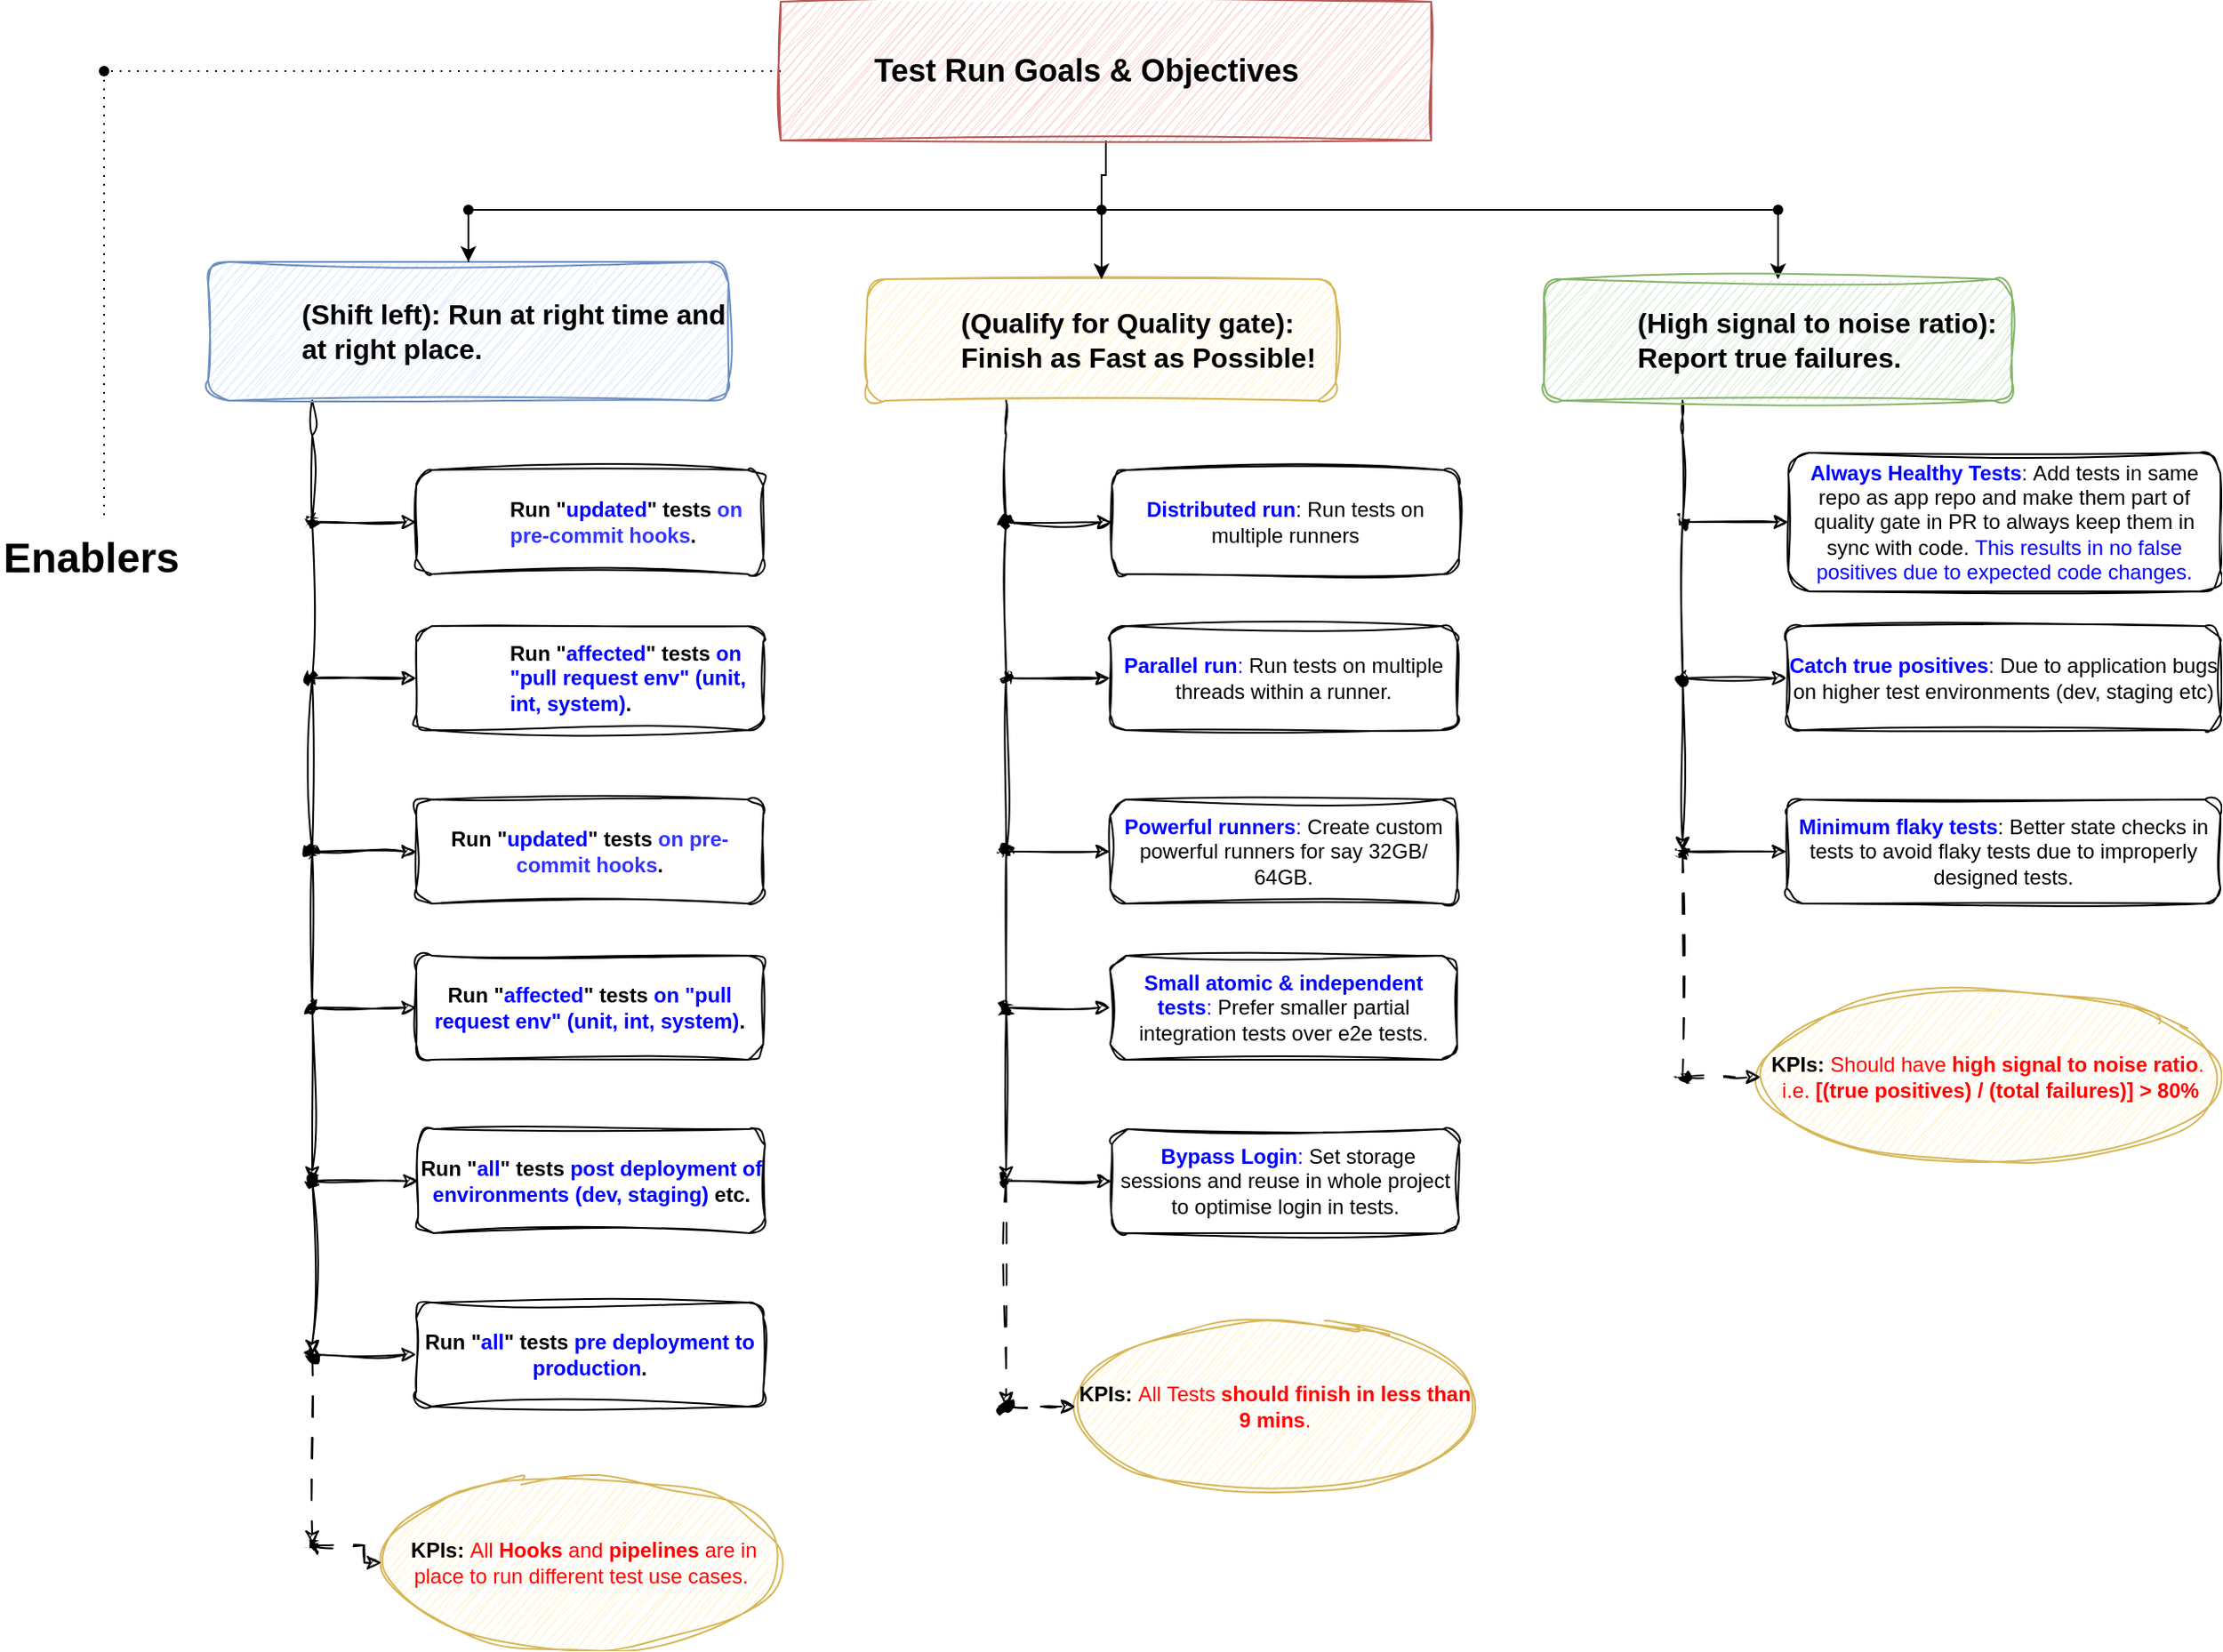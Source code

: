 <mxfile version="26.0.10">
  <diagram id="prtHgNgQTEPvFCAcTncT" name="Page-1">
    <mxGraphModel dx="415" dy="766" grid="1" gridSize="10" guides="1" tooltips="1" connect="1" arrows="1" fold="1" page="1" pageScale="1" pageWidth="827" pageHeight="1169" math="0" shadow="0">
      <root>
        <mxCell id="0" />
        <mxCell id="1" parent="0" />
        <mxCell id="_S74_14WhyGO1vv9u3Ts-43" value="" style="edgeStyle=orthogonalEdgeStyle;rounded=0;orthogonalLoop=1;jettySize=auto;html=1;endArrow=none;startFill=0;" edge="1" parent="1" source="dcq4-NIjGIj9vY-xPq-j-47" target="_S74_14WhyGO1vv9u3Ts-40">
          <mxGeometry relative="1" as="geometry" />
        </mxCell>
        <mxCell id="_S74_14WhyGO1vv9u3Ts-126" style="edgeStyle=orthogonalEdgeStyle;rounded=0;orthogonalLoop=1;jettySize=auto;html=1;endArrow=none;startFill=0;dashed=1;dashPattern=1 4;" edge="1" parent="1" source="dcq4-NIjGIj9vY-xPq-j-47" target="_S74_14WhyGO1vv9u3Ts-123">
          <mxGeometry relative="1" as="geometry" />
        </mxCell>
        <UserObject label="&lt;font style=&quot;font-size: 18px;&quot;&gt;Test Run Goals &amp;amp; Objectives&lt;/font&gt;" name="Tessa Miller" position="CFO" location="Office 1" email="me@example.com" placeholders="1" link="https://www.draw.io" id="dcq4-NIjGIj9vY-xPq-j-47">
          <mxCell style="label;image=https://cdn4.iconfinder.com/data/icons/online-marketing-hand-drawn-vol-2/52/goals__seo__target__mission__office__shooting__business-1024.png;whiteSpace=wrap;html=1;rounded=0;glass=0;treeMoving=1;treeFolding=1;sketch=1;curveFitting=1;jiggle=2;fillColor=#f8cecc;strokeColor=#b85450;" parent="1" vertex="1">
            <mxGeometry x="1300" y="40" width="375" height="80" as="geometry" />
          </mxCell>
        </UserObject>
        <mxCell id="_S74_14WhyGO1vv9u3Ts-18" value="" style="edgeStyle=orthogonalEdgeStyle;rounded=0;orthogonalLoop=1;jettySize=auto;html=1;entryX=0.7;entryY=-0.05;entryDx=0;entryDy=0;entryPerimeter=0;endArrow=none;startFill=0;sketch=1;curveFitting=1;jiggle=2;" edge="1" parent="1" source="dcq4-NIjGIj9vY-xPq-j-49" target="_S74_14WhyGO1vv9u3Ts-11">
          <mxGeometry relative="1" as="geometry">
            <Array as="points">
              <mxPoint x="1030" y="290" />
              <mxPoint x="1030" y="290" />
            </Array>
          </mxGeometry>
        </mxCell>
        <UserObject label="&lt;span style=&quot;font-size: 16px;&quot;&gt;(Shift left): Run at right time and at right place.&amp;nbsp;&lt;/span&gt;" name="Edward Morrison" position="Brand Manager" location="Office 2" email="me@example.com" placeholders="1" link="https://www.draw.io" id="dcq4-NIjGIj9vY-xPq-j-49">
          <mxCell style="label;image=https://cdn3.iconfinder.com/data/icons/watchify-v1-0-80px/80/arrow-left-80px-1024.png;whiteSpace=wrap;html=1;rounded=1;glass=0;treeFolding=1;treeMoving=1;sketch=1;curveFitting=1;jiggle=2;fillColor=#dae8fc;strokeColor=#6c8ebf;shadow=0;align=left;movable=1;resizable=1;rotatable=1;deletable=1;editable=1;locked=0;connectable=1;" parent="1" vertex="1">
            <mxGeometry x="970" y="190" width="300" height="80" as="geometry" />
          </mxCell>
        </UserObject>
        <mxCell id="_S74_14WhyGO1vv9u3Ts-81" value="" style="edgeStyle=orthogonalEdgeStyle;rounded=0;orthogonalLoop=1;jettySize=auto;html=1;entryX=0.575;entryY=0.15;entryDx=0;entryDy=0;entryPerimeter=0;endArrow=none;startFill=0;sketch=1;curveFitting=1;jiggle=2;" edge="1" parent="1" source="dcq4-NIjGIj9vY-xPq-j-51" target="_S74_14WhyGO1vv9u3Ts-61">
          <mxGeometry relative="1" as="geometry">
            <Array as="points">
              <mxPoint x="1430" y="290" />
              <mxPoint x="1430" y="290" />
            </Array>
          </mxGeometry>
        </mxCell>
        <UserObject label="&lt;font style=&quot;font-size: 16px;&quot;&gt;(Qualify for Quality gate):&amp;nbsp;&lt;/font&gt;&lt;div&gt;&lt;font style=&quot;font-size: 16px;&quot;&gt;Finish as Fast as Possible!&lt;/font&gt;&lt;/div&gt;" name="Evan Valet" position="HR Director" location="Office 4" email="me@example.com" placeholders="1" link="https://www.draw.io" id="dcq4-NIjGIj9vY-xPq-j-51">
          <mxCell style="label;image=https://cdn4.iconfinder.com/data/icons/doodle-5/155/rocket-1024.png;html=1;rounded=1;glass=0;treeFolding=1;treeMoving=1;sketch=1;curveFitting=1;jiggle=2;fillColor=#fff2cc;strokeColor=#d6b656;" parent="1" vertex="1">
            <mxGeometry x="1350" y="200" width="270" height="70" as="geometry" />
          </mxCell>
        </UserObject>
        <mxCell id="dcq4-NIjGIj9vY-xPq-j-55" value="&lt;h1 style=&quot;margin-top: 0px;&quot;&gt;Enablers&lt;/h1&gt;" style="text;html=1;whiteSpace=wrap;overflow=hidden;rounded=0;sketch=1;curveFitting=1;jiggle=2;" parent="1" vertex="1">
          <mxGeometry x="850" y="340" width="120" height="40" as="geometry" />
        </mxCell>
        <mxCell id="dcq4-NIjGIj9vY-xPq-j-61" value="&lt;b&gt;Run &quot;&lt;font style=&quot;color: rgb(0, 0, 255);&quot;&gt;updated&lt;/font&gt;&quot; tests &lt;font style=&quot;color: rgb(51, 51, 255);&quot;&gt;on pre-commit hooks&lt;/font&gt;.&lt;/b&gt;" style="rounded=1;whiteSpace=wrap;html=1;sketch=1;curveFitting=1;jiggle=2;" parent="1" vertex="1">
          <mxGeometry x="1090" y="500" width="200" height="60" as="geometry" />
        </mxCell>
        <mxCell id="dcq4-NIjGIj9vY-xPq-j-62" value="&lt;b&gt;Run &quot;&lt;font style=&quot;color: rgb(0, 0, 255);&quot;&gt;affected&lt;/font&gt;&quot; tests &lt;font style=&quot;color: rgb(0, 0, 255);&quot;&gt;on &quot;pull request env&quot; (unit, int, system)&lt;/font&gt;.&lt;/b&gt;" style="rounded=1;whiteSpace=wrap;html=1;sketch=1;curveFitting=1;jiggle=2;" parent="1" vertex="1">
          <mxGeometry x="1090" y="590" width="200" height="60" as="geometry" />
        </mxCell>
        <mxCell id="dcq4-NIjGIj9vY-xPq-j-63" value="&lt;b&gt;Run &quot;&lt;font style=&quot;color: rgb(0, 0, 255);&quot;&gt;all&lt;/font&gt;&quot; tests &lt;font style=&quot;color: rgb(0, 0, 255);&quot;&gt;post deployment of environments (dev, staging)&lt;/font&gt; etc.&lt;/b&gt;" style="rounded=1;whiteSpace=wrap;html=1;sketch=1;curveFitting=1;jiggle=2;" parent="1" vertex="1">
          <mxGeometry x="1091" y="690" width="200" height="60" as="geometry" />
        </mxCell>
        <mxCell id="dcq4-NIjGIj9vY-xPq-j-64" value="&lt;div&gt;&lt;b style=&quot;background-color: transparent; color: light-dark(rgb(0, 0, 0), rgb(255, 255, 255));&quot;&gt;&amp;nbsp;KPIs:&lt;/b&gt;&lt;span style=&quot;background-color: transparent; color: light-dark(rgb(0, 0, 0), rgb(255, 255, 255));&quot;&gt;&amp;nbsp;&lt;/span&gt;&lt;span style=&quot;background-color: transparent;&quot;&gt;&lt;font style=&quot;color: light-dark(rgb(255, 0, 0), rgb(255, 255, 255));&quot;&gt;All &lt;b style=&quot;&quot;&gt;Hooks&lt;/b&gt; and &lt;b style=&quot;&quot;&gt;pipelines&lt;/b&gt; are in place to run different test use cases.&lt;/font&gt;&lt;/span&gt;&lt;/div&gt;" style="ellipse;whiteSpace=wrap;html=1;fillColor=#fff2cc;strokeColor=#d6b656;sketch=1;curveFitting=1;jiggle=2;" parent="1" vertex="1">
          <mxGeometry x="1070" y="890" width="230" height="100" as="geometry" />
        </mxCell>
        <mxCell id="dcq4-NIjGIj9vY-xPq-j-65" value="&lt;b&gt;Run &quot;&lt;font style=&quot;color: rgb(0, 0, 255);&quot;&gt;all&lt;/font&gt;&quot; tests &lt;font style=&quot;color: rgb(0, 0, 255);&quot;&gt;pre&lt;/font&gt; &lt;font style=&quot;color: rgb(0, 0, 255);&quot;&gt;deployment to production&lt;/font&gt;.&lt;/b&gt;" style="rounded=1;whiteSpace=wrap;html=1;sketch=1;curveFitting=1;jiggle=2;" parent="1" vertex="1">
          <mxGeometry x="1090" y="790" width="200" height="60" as="geometry" />
        </mxCell>
        <mxCell id="dcq4-NIjGIj9vY-xPq-j-71" value="&lt;b&gt;KPIs:&lt;/b&gt;&amp;nbsp;&lt;font color=&quot;#ff0000&quot;&gt;Should have&lt;b&gt; high signal to noise ratio&lt;/b&gt;.&amp;nbsp;&lt;/font&gt;&lt;div&gt;&lt;font color=&quot;#ff0000&quot;&gt;i.e. &lt;b&gt;[(true positives) / (total failures)] &amp;gt; 80%&lt;/b&gt;&lt;/font&gt;&lt;/div&gt;" style="ellipse;whiteSpace=wrap;html=1;fillColor=#fff2cc;strokeColor=#d6b656;sketch=1;curveFitting=1;jiggle=2;" parent="1" vertex="1">
          <mxGeometry x="1865" y="610" width="265" height="100" as="geometry" />
        </mxCell>
        <mxCell id="_S74_14WhyGO1vv9u3Ts-5" value="&lt;b style=&quot;text-align: center;&quot;&gt;Run &quot;&lt;font style=&quot;color: rgb(0, 0, 255);&quot;&gt;updated&lt;/font&gt;&quot; tests&amp;nbsp;&lt;font style=&quot;color: rgb(51, 51, 255);&quot;&gt;on pre-commit hooks&lt;/font&gt;.&lt;/b&gt;" style="whiteSpace=wrap;html=1;align=left;fillColor=#FFFFFF;strokeColor=#000000;fontStyle=1;spacing=2;spacingLeft=52;rounded=1;glass=0;sketch=1;curveFitting=1;jiggle=2;shadow=0;resizable=1;" vertex="1" parent="1">
          <mxGeometry x="1090" y="310" width="200" height="60" as="geometry" />
        </mxCell>
        <mxCell id="_S74_14WhyGO1vv9u3Ts-9" value="&lt;b style=&quot;text-align: center;&quot;&gt;Run &quot;&lt;font style=&quot;color: rgb(0, 0, 255);&quot;&gt;affected&lt;/font&gt;&quot; tests&amp;nbsp;&lt;font style=&quot;color: rgb(0, 0, 255);&quot;&gt;on &quot;pull request env&quot; (unit, int, system)&lt;/font&gt;.&lt;/b&gt;" style="whiteSpace=wrap;html=1;align=left;fillColor=#FFFFFF;strokeColor=#000000;fontStyle=1;spacing=2;spacingLeft=52;rounded=1;glass=0;sketch=1;curveFitting=1;jiggle=2;shadow=0;resizable=1;" vertex="1" parent="1">
          <mxGeometry x="1090" y="400" width="200" height="60" as="geometry" />
        </mxCell>
        <mxCell id="_S74_14WhyGO1vv9u3Ts-15" value="" style="edgeStyle=orthogonalEdgeStyle;rounded=0;orthogonalLoop=1;jettySize=auto;html=1;endArrow=none;startFill=0;sketch=1;curveFitting=1;jiggle=2;" edge="1" parent="1" source="_S74_14WhyGO1vv9u3Ts-11" target="_S74_14WhyGO1vv9u3Ts-12">
          <mxGeometry relative="1" as="geometry" />
        </mxCell>
        <mxCell id="_S74_14WhyGO1vv9u3Ts-16" value="" style="edgeStyle=orthogonalEdgeStyle;rounded=0;orthogonalLoop=1;jettySize=auto;html=1;sketch=1;curveFitting=1;jiggle=2;" edge="1" parent="1" source="_S74_14WhyGO1vv9u3Ts-11" target="_S74_14WhyGO1vv9u3Ts-5">
          <mxGeometry relative="1" as="geometry" />
        </mxCell>
        <mxCell id="_S74_14WhyGO1vv9u3Ts-11" value="" style="shape=waypoint;fillStyle=solid;size=6;pointerEvents=1;points=[];fillColor=none;resizable=0;rotatable=0;perimeter=centerPerimeter;snapToPoint=1;sketch=1;curveFitting=1;jiggle=2;" vertex="1" parent="1">
          <mxGeometry x="1020" y="330" width="20" height="20" as="geometry" />
        </mxCell>
        <mxCell id="_S74_14WhyGO1vv9u3Ts-17" value="" style="edgeStyle=orthogonalEdgeStyle;rounded=0;orthogonalLoop=1;jettySize=auto;html=1;sketch=1;curveFitting=1;jiggle=2;" edge="1" parent="1" source="_S74_14WhyGO1vv9u3Ts-12" target="_S74_14WhyGO1vv9u3Ts-9">
          <mxGeometry relative="1" as="geometry" />
        </mxCell>
        <mxCell id="_S74_14WhyGO1vv9u3Ts-20" value="" style="edgeStyle=orthogonalEdgeStyle;rounded=0;orthogonalLoop=1;jettySize=auto;html=1;endArrow=none;startFill=0;sketch=1;curveFitting=1;jiggle=2;" edge="1" parent="1" source="_S74_14WhyGO1vv9u3Ts-23">
          <mxGeometry relative="1" as="geometry">
            <mxPoint x="1030" y="530" as="targetPoint" />
          </mxGeometry>
        </mxCell>
        <mxCell id="_S74_14WhyGO1vv9u3Ts-12" value="" style="shape=waypoint;fillStyle=solid;size=6;pointerEvents=1;points=[];fillColor=none;resizable=0;rotatable=0;perimeter=centerPerimeter;snapToPoint=1;sketch=1;curveFitting=1;jiggle=2;" vertex="1" parent="1">
          <mxGeometry x="1020" y="420" width="20" height="20" as="geometry" />
        </mxCell>
        <mxCell id="_S74_14WhyGO1vv9u3Ts-24" value="" style="edgeStyle=orthogonalEdgeStyle;rounded=0;orthogonalLoop=1;jettySize=auto;html=1;endArrow=none;startFill=0;sketch=1;curveFitting=1;jiggle=2;" edge="1" parent="1" source="_S74_14WhyGO1vv9u3Ts-12" target="_S74_14WhyGO1vv9u3Ts-23">
          <mxGeometry relative="1" as="geometry">
            <mxPoint x="1030" y="430" as="sourcePoint" />
            <mxPoint x="1030" y="530" as="targetPoint" />
          </mxGeometry>
        </mxCell>
        <mxCell id="_S74_14WhyGO1vv9u3Ts-28" value="" style="edgeStyle=orthogonalEdgeStyle;rounded=0;orthogonalLoop=1;jettySize=auto;html=1;sketch=1;curveFitting=1;jiggle=2;" edge="1" parent="1" source="_S74_14WhyGO1vv9u3Ts-23" target="dcq4-NIjGIj9vY-xPq-j-61">
          <mxGeometry relative="1" as="geometry" />
        </mxCell>
        <mxCell id="_S74_14WhyGO1vv9u3Ts-29" value="" style="edgeStyle=orthogonalEdgeStyle;rounded=0;orthogonalLoop=1;jettySize=auto;html=1;endArrow=none;startFill=0;sketch=1;curveFitting=1;jiggle=2;" edge="1" parent="1" source="_S74_14WhyGO1vv9u3Ts-23" target="_S74_14WhyGO1vv9u3Ts-27">
          <mxGeometry relative="1" as="geometry" />
        </mxCell>
        <mxCell id="_S74_14WhyGO1vv9u3Ts-23" value="" style="shape=waypoint;fillStyle=solid;size=6;pointerEvents=1;points=[];fillColor=none;resizable=0;rotatable=0;perimeter=centerPerimeter;snapToPoint=1;sketch=1;curveFitting=1;jiggle=2;" vertex="1" parent="1">
          <mxGeometry x="1020" y="520" width="20" height="20" as="geometry" />
        </mxCell>
        <mxCell id="_S74_14WhyGO1vv9u3Ts-32" value="" style="edgeStyle=orthogonalEdgeStyle;rounded=0;orthogonalLoop=1;jettySize=auto;html=1;sketch=1;curveFitting=1;jiggle=2;" edge="1" parent="1" source="_S74_14WhyGO1vv9u3Ts-27" target="dcq4-NIjGIj9vY-xPq-j-62">
          <mxGeometry relative="1" as="geometry" />
        </mxCell>
        <mxCell id="_S74_14WhyGO1vv9u3Ts-33" value="" style="edgeStyle=orthogonalEdgeStyle;rounded=0;orthogonalLoop=1;jettySize=auto;html=1;sketch=1;curveFitting=1;jiggle=2;" edge="1" parent="1" source="_S74_14WhyGO1vv9u3Ts-27" target="_S74_14WhyGO1vv9u3Ts-30">
          <mxGeometry relative="1" as="geometry" />
        </mxCell>
        <mxCell id="_S74_14WhyGO1vv9u3Ts-27" value="" style="shape=waypoint;fillStyle=solid;size=6;pointerEvents=1;points=[];fillColor=none;resizable=0;rotatable=0;perimeter=centerPerimeter;snapToPoint=1;sketch=1;curveFitting=1;jiggle=2;" vertex="1" parent="1">
          <mxGeometry x="1020" y="610" width="20" height="20" as="geometry" />
        </mxCell>
        <mxCell id="_S74_14WhyGO1vv9u3Ts-34" value="" style="edgeStyle=orthogonalEdgeStyle;rounded=0;orthogonalLoop=1;jettySize=auto;html=1;sketch=1;curveFitting=1;jiggle=2;" edge="1" parent="1" source="_S74_14WhyGO1vv9u3Ts-30" target="dcq4-NIjGIj9vY-xPq-j-63">
          <mxGeometry relative="1" as="geometry" />
        </mxCell>
        <mxCell id="_S74_14WhyGO1vv9u3Ts-35" value="" style="edgeStyle=orthogonalEdgeStyle;rounded=0;orthogonalLoop=1;jettySize=auto;html=1;sketch=1;curveFitting=1;jiggle=2;" edge="1" parent="1" source="_S74_14WhyGO1vv9u3Ts-30" target="_S74_14WhyGO1vv9u3Ts-31">
          <mxGeometry relative="1" as="geometry" />
        </mxCell>
        <mxCell id="_S74_14WhyGO1vv9u3Ts-30" value="" style="shape=waypoint;fillStyle=solid;size=6;pointerEvents=1;points=[];fillColor=none;resizable=0;rotatable=0;perimeter=centerPerimeter;snapToPoint=1;sketch=1;curveFitting=1;jiggle=2;" vertex="1" parent="1">
          <mxGeometry x="1020" y="710" width="20" height="20" as="geometry" />
        </mxCell>
        <mxCell id="_S74_14WhyGO1vv9u3Ts-36" value="" style="edgeStyle=orthogonalEdgeStyle;rounded=0;orthogonalLoop=1;jettySize=auto;html=1;sketch=1;curveFitting=1;jiggle=2;" edge="1" parent="1" source="_S74_14WhyGO1vv9u3Ts-31" target="dcq4-NIjGIj9vY-xPq-j-65">
          <mxGeometry relative="1" as="geometry" />
        </mxCell>
        <mxCell id="_S74_14WhyGO1vv9u3Ts-39" value="" style="edgeStyle=orthogonalEdgeStyle;rounded=0;orthogonalLoop=1;jettySize=auto;html=1;dashed=1;sketch=1;curveFitting=1;jiggle=2;dashPattern=12 12;" edge="1" parent="1" source="_S74_14WhyGO1vv9u3Ts-31" target="_S74_14WhyGO1vv9u3Ts-37">
          <mxGeometry relative="1" as="geometry" />
        </mxCell>
        <mxCell id="_S74_14WhyGO1vv9u3Ts-31" value="" style="shape=waypoint;fillStyle=solid;size=6;pointerEvents=1;points=[];fillColor=none;resizable=0;rotatable=0;perimeter=centerPerimeter;snapToPoint=1;dashed=1;dashPattern=12 12;sketch=1;curveFitting=1;jiggle=2;" vertex="1" parent="1">
          <mxGeometry x="1020" y="810" width="20" height="20" as="geometry" />
        </mxCell>
        <mxCell id="_S74_14WhyGO1vv9u3Ts-38" value="" style="edgeStyle=orthogonalEdgeStyle;rounded=0;orthogonalLoop=1;jettySize=auto;html=1;dashed=1;sketch=1;curveFitting=1;jiggle=2;dashPattern=12 12;" edge="1" parent="1" source="_S74_14WhyGO1vv9u3Ts-37" target="dcq4-NIjGIj9vY-xPq-j-64">
          <mxGeometry relative="1" as="geometry" />
        </mxCell>
        <mxCell id="_S74_14WhyGO1vv9u3Ts-37" value="" style="shape=waypoint;sketch=1;fillStyle=solid;size=6;pointerEvents=1;points=[];fillColor=none;resizable=0;rotatable=0;perimeter=centerPerimeter;snapToPoint=1;dashed=1;curveFitting=1;jiggle=2;dashPattern=12 12;" vertex="1" parent="1">
          <mxGeometry x="1020" y="920" width="20" height="20" as="geometry" />
        </mxCell>
        <mxCell id="_S74_14WhyGO1vv9u3Ts-46" value="" style="edgeStyle=orthogonalEdgeStyle;rounded=0;orthogonalLoop=1;jettySize=auto;html=1;entryX=0.175;entryY=0.45;entryDx=0;entryDy=0;entryPerimeter=0;endArrow=none;startFill=0;" edge="1" parent="1" source="_S74_14WhyGO1vv9u3Ts-40" target="_S74_14WhyGO1vv9u3Ts-42">
          <mxGeometry relative="1" as="geometry" />
        </mxCell>
        <mxCell id="_S74_14WhyGO1vv9u3Ts-47" value="" style="edgeStyle=orthogonalEdgeStyle;rounded=0;orthogonalLoop=1;jettySize=auto;html=1;endArrow=none;startFill=0;" edge="1" parent="1" source="_S74_14WhyGO1vv9u3Ts-40" target="_S74_14WhyGO1vv9u3Ts-41">
          <mxGeometry relative="1" as="geometry" />
        </mxCell>
        <mxCell id="_S74_14WhyGO1vv9u3Ts-50" value="" style="edgeStyle=orthogonalEdgeStyle;rounded=0;orthogonalLoop=1;jettySize=auto;html=1;" edge="1" parent="1" source="_S74_14WhyGO1vv9u3Ts-40" target="dcq4-NIjGIj9vY-xPq-j-51">
          <mxGeometry relative="1" as="geometry" />
        </mxCell>
        <mxCell id="_S74_14WhyGO1vv9u3Ts-40" value="" style="shape=waypoint;sketch=0;fillStyle=solid;size=6;pointerEvents=1;points=[];fillColor=none;resizable=0;rotatable=0;perimeter=centerPerimeter;snapToPoint=1;" vertex="1" parent="1">
          <mxGeometry x="1475" y="150" width="20" height="20" as="geometry" />
        </mxCell>
        <mxCell id="_S74_14WhyGO1vv9u3Ts-48" value="" style="edgeStyle=orthogonalEdgeStyle;rounded=0;orthogonalLoop=1;jettySize=auto;html=1;" edge="1" parent="1" source="_S74_14WhyGO1vv9u3Ts-41" target="dcq4-NIjGIj9vY-xPq-j-49">
          <mxGeometry relative="1" as="geometry" />
        </mxCell>
        <mxCell id="_S74_14WhyGO1vv9u3Ts-41" value="" style="shape=waypoint;sketch=0;fillStyle=solid;size=6;pointerEvents=1;points=[];fillColor=none;resizable=0;rotatable=0;perimeter=centerPerimeter;snapToPoint=1;" vertex="1" parent="1">
          <mxGeometry x="1110" y="150" width="20" height="20" as="geometry" />
        </mxCell>
        <mxCell id="_S74_14WhyGO1vv9u3Ts-114" value="" style="edgeStyle=orthogonalEdgeStyle;rounded=0;orthogonalLoop=1;jettySize=auto;html=1;" edge="1" parent="1" source="_S74_14WhyGO1vv9u3Ts-42" target="_S74_14WhyGO1vv9u3Ts-89">
          <mxGeometry relative="1" as="geometry" />
        </mxCell>
        <mxCell id="_S74_14WhyGO1vv9u3Ts-42" value="" style="shape=waypoint;sketch=0;fillStyle=solid;size=6;pointerEvents=1;points=[];fillColor=none;resizable=0;rotatable=0;perimeter=centerPerimeter;snapToPoint=1;" vertex="1" parent="1">
          <mxGeometry x="1865" y="150" width="20" height="20" as="geometry" />
        </mxCell>
        <mxCell id="_S74_14WhyGO1vv9u3Ts-52" value="&lt;font style=&quot;color: rgb(0, 0, 255);&quot;&gt;&lt;b&gt;Powerful runners&lt;/b&gt;:&lt;/font&gt;&amp;nbsp;Create custom powerful runners for say 32GB/ 64GB." style="rounded=1;whiteSpace=wrap;html=1;sketch=1;curveFitting=1;jiggle=2;" vertex="1" parent="1">
          <mxGeometry x="1490" y="500" width="200" height="60" as="geometry" />
        </mxCell>
        <mxCell id="_S74_14WhyGO1vv9u3Ts-53" value="&lt;font style=&quot;color: rgb(0, 0, 255);&quot;&gt;&lt;b&gt;Small atomic &amp;amp; independent tests&lt;/b&gt;:&lt;/font&gt;&amp;nbsp;Prefer smaller partial integration tests over e2e tests." style="rounded=1;whiteSpace=wrap;html=1;sketch=1;curveFitting=1;jiggle=2;" vertex="1" parent="1">
          <mxGeometry x="1490" y="590" width="200" height="60" as="geometry" />
        </mxCell>
        <mxCell id="_S74_14WhyGO1vv9u3Ts-54" value="&lt;font style=&quot;color: rgb(0, 0, 255);&quot;&gt;&lt;b&gt;&amp;nbsp;Bypass Login&lt;/b&gt;:&lt;/font&gt;&amp;nbsp;Set storage sessions and reuse in whole project to optimise login in tests." style="rounded=1;whiteSpace=wrap;html=1;sketch=1;curveFitting=1;jiggle=2;" vertex="1" parent="1">
          <mxGeometry x="1491" y="690" width="200" height="60" as="geometry" />
        </mxCell>
        <mxCell id="_S74_14WhyGO1vv9u3Ts-55" value="&lt;b&gt;KPIs:&lt;/b&gt;&amp;nbsp;&lt;font style=&quot;color: rgb(255, 0, 0);&quot;&gt;All Tests&amp;nbsp;&lt;b&gt;should finish in less than 9 mins&lt;/b&gt;.&lt;/font&gt;" style="ellipse;whiteSpace=wrap;html=1;fillColor=#fff2cc;strokeColor=#d6b656;sketch=1;curveFitting=1;jiggle=2;" vertex="1" parent="1">
          <mxGeometry x="1470" y="800" width="230" height="100" as="geometry" />
        </mxCell>
        <mxCell id="_S74_14WhyGO1vv9u3Ts-59" value="" style="edgeStyle=orthogonalEdgeStyle;rounded=0;orthogonalLoop=1;jettySize=auto;html=1;endArrow=none;startFill=0;sketch=1;curveFitting=1;jiggle=2;" edge="1" parent="1" source="_S74_14WhyGO1vv9u3Ts-61" target="_S74_14WhyGO1vv9u3Ts-64">
          <mxGeometry relative="1" as="geometry" />
        </mxCell>
        <mxCell id="_S74_14WhyGO1vv9u3Ts-84" value="" style="edgeStyle=orthogonalEdgeStyle;rounded=0;orthogonalLoop=1;jettySize=auto;html=1;sketch=1;curveFitting=1;jiggle=2;" edge="1" parent="1" source="_S74_14WhyGO1vv9u3Ts-61" target="_S74_14WhyGO1vv9u3Ts-82">
          <mxGeometry relative="1" as="geometry" />
        </mxCell>
        <mxCell id="_S74_14WhyGO1vv9u3Ts-61" value="" style="shape=waypoint;fillStyle=solid;size=6;pointerEvents=1;points=[];fillColor=none;resizable=0;rotatable=0;perimeter=centerPerimeter;snapToPoint=1;sketch=1;curveFitting=1;jiggle=2;" vertex="1" parent="1">
          <mxGeometry x="1420" y="330" width="20" height="20" as="geometry" />
        </mxCell>
        <mxCell id="_S74_14WhyGO1vv9u3Ts-63" value="" style="edgeStyle=orthogonalEdgeStyle;rounded=0;orthogonalLoop=1;jettySize=auto;html=1;endArrow=none;startFill=0;sketch=1;curveFitting=1;jiggle=2;" edge="1" parent="1" source="_S74_14WhyGO1vv9u3Ts-68">
          <mxGeometry relative="1" as="geometry">
            <mxPoint x="1430" y="530" as="targetPoint" />
          </mxGeometry>
        </mxCell>
        <mxCell id="_S74_14WhyGO1vv9u3Ts-85" value="" style="edgeStyle=orthogonalEdgeStyle;rounded=0;orthogonalLoop=1;jettySize=auto;html=1;sketch=1;curveFitting=1;jiggle=2;" edge="1" parent="1" source="_S74_14WhyGO1vv9u3Ts-64" target="_S74_14WhyGO1vv9u3Ts-83">
          <mxGeometry relative="1" as="geometry" />
        </mxCell>
        <mxCell id="_S74_14WhyGO1vv9u3Ts-64" value="" style="shape=waypoint;fillStyle=solid;size=6;pointerEvents=1;points=[];fillColor=none;resizable=0;rotatable=0;perimeter=centerPerimeter;snapToPoint=1;sketch=1;curveFitting=1;jiggle=2;" vertex="1" parent="1">
          <mxGeometry x="1420" y="420" width="20" height="20" as="geometry" />
        </mxCell>
        <mxCell id="_S74_14WhyGO1vv9u3Ts-65" value="" style="edgeStyle=orthogonalEdgeStyle;rounded=0;orthogonalLoop=1;jettySize=auto;html=1;endArrow=none;startFill=0;sketch=1;curveFitting=1;jiggle=2;" edge="1" parent="1" source="_S74_14WhyGO1vv9u3Ts-64" target="_S74_14WhyGO1vv9u3Ts-68">
          <mxGeometry relative="1" as="geometry">
            <mxPoint x="1430" y="430" as="sourcePoint" />
            <mxPoint x="1430" y="530" as="targetPoint" />
          </mxGeometry>
        </mxCell>
        <mxCell id="_S74_14WhyGO1vv9u3Ts-66" value="" style="edgeStyle=orthogonalEdgeStyle;rounded=0;orthogonalLoop=1;jettySize=auto;html=1;sketch=1;curveFitting=1;jiggle=2;" edge="1" parent="1" source="_S74_14WhyGO1vv9u3Ts-68" target="_S74_14WhyGO1vv9u3Ts-52">
          <mxGeometry relative="1" as="geometry" />
        </mxCell>
        <mxCell id="_S74_14WhyGO1vv9u3Ts-67" value="" style="edgeStyle=orthogonalEdgeStyle;rounded=0;orthogonalLoop=1;jettySize=auto;html=1;endArrow=none;startFill=0;sketch=1;curveFitting=1;jiggle=2;" edge="1" parent="1" source="_S74_14WhyGO1vv9u3Ts-68" target="_S74_14WhyGO1vv9u3Ts-71">
          <mxGeometry relative="1" as="geometry" />
        </mxCell>
        <mxCell id="_S74_14WhyGO1vv9u3Ts-68" value="" style="shape=waypoint;fillStyle=solid;size=6;pointerEvents=1;points=[];fillColor=none;resizable=0;rotatable=0;perimeter=centerPerimeter;snapToPoint=1;sketch=1;curveFitting=1;jiggle=2;" vertex="1" parent="1">
          <mxGeometry x="1420" y="520" width="20" height="20" as="geometry" />
        </mxCell>
        <mxCell id="_S74_14WhyGO1vv9u3Ts-69" value="" style="edgeStyle=orthogonalEdgeStyle;rounded=0;orthogonalLoop=1;jettySize=auto;html=1;sketch=1;curveFitting=1;jiggle=2;" edge="1" parent="1" source="_S74_14WhyGO1vv9u3Ts-71" target="_S74_14WhyGO1vv9u3Ts-53">
          <mxGeometry relative="1" as="geometry" />
        </mxCell>
        <mxCell id="_S74_14WhyGO1vv9u3Ts-70" value="" style="edgeStyle=orthogonalEdgeStyle;rounded=0;orthogonalLoop=1;jettySize=auto;html=1;sketch=1;curveFitting=1;jiggle=2;" edge="1" parent="1" source="_S74_14WhyGO1vv9u3Ts-71" target="_S74_14WhyGO1vv9u3Ts-74">
          <mxGeometry relative="1" as="geometry" />
        </mxCell>
        <mxCell id="_S74_14WhyGO1vv9u3Ts-71" value="" style="shape=waypoint;fillStyle=solid;size=6;pointerEvents=1;points=[];fillColor=none;resizable=0;rotatable=0;perimeter=centerPerimeter;snapToPoint=1;sketch=1;curveFitting=1;jiggle=2;" vertex="1" parent="1">
          <mxGeometry x="1420" y="610" width="20" height="20" as="geometry" />
        </mxCell>
        <mxCell id="_S74_14WhyGO1vv9u3Ts-72" value="" style="edgeStyle=orthogonalEdgeStyle;rounded=0;orthogonalLoop=1;jettySize=auto;html=1;sketch=1;curveFitting=1;jiggle=2;" edge="1" parent="1" source="_S74_14WhyGO1vv9u3Ts-74" target="_S74_14WhyGO1vv9u3Ts-54">
          <mxGeometry relative="1" as="geometry" />
        </mxCell>
        <mxCell id="_S74_14WhyGO1vv9u3Ts-87" value="" style="edgeStyle=orthogonalEdgeStyle;rounded=0;orthogonalLoop=1;jettySize=auto;html=1;sketch=1;curveFitting=1;jiggle=2;dashed=1;dashPattern=12 12;" edge="1" parent="1" source="_S74_14WhyGO1vv9u3Ts-74" target="_S74_14WhyGO1vv9u3Ts-79">
          <mxGeometry relative="1" as="geometry" />
        </mxCell>
        <mxCell id="_S74_14WhyGO1vv9u3Ts-74" value="" style="shape=waypoint;fillStyle=solid;size=6;pointerEvents=1;points=[];fillColor=none;resizable=0;rotatable=0;perimeter=centerPerimeter;snapToPoint=1;sketch=1;curveFitting=1;jiggle=2;dashed=1;dashPattern=12 12;" vertex="1" parent="1">
          <mxGeometry x="1420" y="710" width="20" height="20" as="geometry" />
        </mxCell>
        <mxCell id="_S74_14WhyGO1vv9u3Ts-78" value="" style="edgeStyle=orthogonalEdgeStyle;rounded=0;orthogonalLoop=1;jettySize=auto;html=1;dashed=1;sketch=1;curveFitting=1;jiggle=2;dashPattern=12 12;" edge="1" parent="1" source="_S74_14WhyGO1vv9u3Ts-79" target="_S74_14WhyGO1vv9u3Ts-55">
          <mxGeometry relative="1" as="geometry" />
        </mxCell>
        <mxCell id="_S74_14WhyGO1vv9u3Ts-79" value="" style="shape=waypoint;sketch=1;fillStyle=solid;size=6;pointerEvents=1;points=[];fillColor=none;resizable=0;rotatable=0;perimeter=centerPerimeter;snapToPoint=1;dashed=1;curveFitting=1;jiggle=2;dashPattern=12 12;" vertex="1" parent="1">
          <mxGeometry x="1420" y="840" width="20" height="20" as="geometry" />
        </mxCell>
        <mxCell id="_S74_14WhyGO1vv9u3Ts-82" value="&lt;b&gt;&lt;font style=&quot;color: rgb(0, 0, 255);&quot;&gt;Distributed run&lt;/font&gt;&lt;/b&gt;: Run tests on multiple runners" style="rounded=1;whiteSpace=wrap;html=1;sketch=1;curveFitting=1;jiggle=2;" vertex="1" parent="1">
          <mxGeometry x="1491" y="310" width="200" height="60" as="geometry" />
        </mxCell>
        <mxCell id="_S74_14WhyGO1vv9u3Ts-83" value="&lt;font style=&quot;text-align: left; color: rgb(0, 0, 255);&quot;&gt;&lt;b&gt;Parallel run&lt;/b&gt;:&lt;/font&gt;&lt;span style=&quot;text-align: left;&quot;&gt;&amp;nbsp;Run tests on multiple threads within a runner.&lt;/span&gt;" style="rounded=1;whiteSpace=wrap;html=1;sketch=1;curveFitting=1;jiggle=2;" vertex="1" parent="1">
          <mxGeometry x="1490" y="400" width="200" height="60" as="geometry" />
        </mxCell>
        <mxCell id="_S74_14WhyGO1vv9u3Ts-88" value="" style="edgeStyle=orthogonalEdgeStyle;rounded=0;orthogonalLoop=1;jettySize=auto;html=1;entryX=0.575;entryY=0.15;entryDx=0;entryDy=0;entryPerimeter=0;endArrow=none;startFill=0;sketch=1;curveFitting=1;jiggle=2;" edge="1" parent="1" source="_S74_14WhyGO1vv9u3Ts-89" target="_S74_14WhyGO1vv9u3Ts-96">
          <mxGeometry relative="1" as="geometry">
            <Array as="points">
              <mxPoint x="1820" y="290" />
              <mxPoint x="1820" y="290" />
            </Array>
          </mxGeometry>
        </mxCell>
        <UserObject label="&lt;div&gt;&lt;font style=&quot;font-size: 16px;&quot;&gt;(High signal to noise ratio):&lt;/font&gt;&lt;/div&gt;&lt;div&gt;&lt;font style=&quot;font-size: 16px;&quot;&gt;Report true failures.&lt;/font&gt;&lt;/div&gt;" name="Evan Valet" position="HR Director" location="Office 4" email="me@example.com" placeholders="1" link="https://www.draw.io" id="_S74_14WhyGO1vv9u3Ts-89">
          <mxCell style="label;image=https://cdn4.iconfinder.com/data/icons/software-and-web-technology/100/reliability-1024.png;html=1;rounded=1;glass=0;treeFolding=1;treeMoving=1;sketch=1;curveFitting=1;jiggle=2;fillColor=#d5e8d4;strokeColor=#82b366;" vertex="1" parent="1">
            <mxGeometry x="1740" y="200" width="270" height="70" as="geometry" />
          </mxCell>
        </UserObject>
        <mxCell id="_S74_14WhyGO1vv9u3Ts-90" value="&lt;b&gt;&lt;font style=&quot;color: rgb(0, 0, 255);&quot;&gt;Minimum flaky tests&lt;/font&gt;&lt;/b&gt;: Better state checks in tests to avoid flaky tests due to improperly designed tests." style="rounded=1;whiteSpace=wrap;html=1;sketch=1;curveFitting=1;jiggle=2;" vertex="1" parent="1">
          <mxGeometry x="1880" y="500" width="250" height="60" as="geometry" />
        </mxCell>
        <mxCell id="_S74_14WhyGO1vv9u3Ts-94" value="" style="edgeStyle=orthogonalEdgeStyle;rounded=0;orthogonalLoop=1;jettySize=auto;html=1;endArrow=none;startFill=0;sketch=1;curveFitting=1;jiggle=2;" edge="1" parent="1" source="_S74_14WhyGO1vv9u3Ts-96" target="_S74_14WhyGO1vv9u3Ts-99">
          <mxGeometry relative="1" as="geometry" />
        </mxCell>
        <mxCell id="_S74_14WhyGO1vv9u3Ts-95" value="" style="edgeStyle=orthogonalEdgeStyle;rounded=0;orthogonalLoop=1;jettySize=auto;html=1;sketch=1;curveFitting=1;jiggle=2;" edge="1" parent="1" source="_S74_14WhyGO1vv9u3Ts-96" target="_S74_14WhyGO1vv9u3Ts-112">
          <mxGeometry relative="1" as="geometry" />
        </mxCell>
        <mxCell id="_S74_14WhyGO1vv9u3Ts-96" value="" style="shape=waypoint;fillStyle=solid;size=6;pointerEvents=1;points=[];fillColor=none;resizable=0;rotatable=0;perimeter=centerPerimeter;snapToPoint=1;sketch=1;curveFitting=1;jiggle=2;" vertex="1" parent="1">
          <mxGeometry x="1810" y="330" width="20" height="20" as="geometry" />
        </mxCell>
        <mxCell id="_S74_14WhyGO1vv9u3Ts-97" value="" style="edgeStyle=orthogonalEdgeStyle;rounded=0;orthogonalLoop=1;jettySize=auto;html=1;endArrow=none;startFill=0;sketch=1;curveFitting=1;jiggle=2;" edge="1" parent="1">
          <mxGeometry relative="1" as="geometry">
            <mxPoint x="1820" y="530" as="targetPoint" />
            <mxPoint x="1820" y="530" as="sourcePoint" />
          </mxGeometry>
        </mxCell>
        <mxCell id="_S74_14WhyGO1vv9u3Ts-98" value="" style="edgeStyle=orthogonalEdgeStyle;rounded=0;orthogonalLoop=1;jettySize=auto;html=1;sketch=1;curveFitting=1;jiggle=2;" edge="1" parent="1" source="_S74_14WhyGO1vv9u3Ts-99" target="_S74_14WhyGO1vv9u3Ts-113">
          <mxGeometry relative="1" as="geometry" />
        </mxCell>
        <mxCell id="_S74_14WhyGO1vv9u3Ts-121" value="" style="edgeStyle=orthogonalEdgeStyle;rounded=0;orthogonalLoop=1;jettySize=auto;html=1;sketch=1;curveFitting=1;jiggle=2;" edge="1" parent="1" source="_S74_14WhyGO1vv9u3Ts-99" target="_S74_14WhyGO1vv9u3Ts-116">
          <mxGeometry relative="1" as="geometry" />
        </mxCell>
        <mxCell id="_S74_14WhyGO1vv9u3Ts-99" value="" style="shape=waypoint;fillStyle=solid;size=6;pointerEvents=1;points=[];fillColor=none;resizable=0;rotatable=0;perimeter=centerPerimeter;snapToPoint=1;sketch=1;curveFitting=1;jiggle=2;" vertex="1" parent="1">
          <mxGeometry x="1810" y="420" width="20" height="20" as="geometry" />
        </mxCell>
        <mxCell id="_S74_14WhyGO1vv9u3Ts-122" value="" style="edgeStyle=orthogonalEdgeStyle;rounded=0;orthogonalLoop=1;jettySize=auto;html=1;sketch=1;curveFitting=1;jiggle=2;dashed=1;dashPattern=12 12;" edge="1" parent="1" source="_S74_14WhyGO1vv9u3Ts-111" target="dcq4-NIjGIj9vY-xPq-j-71">
          <mxGeometry relative="1" as="geometry" />
        </mxCell>
        <mxCell id="_S74_14WhyGO1vv9u3Ts-111" value="" style="shape=waypoint;sketch=1;fillStyle=solid;size=6;pointerEvents=1;points=[];fillColor=none;resizable=0;rotatable=0;perimeter=centerPerimeter;snapToPoint=1;dashed=1;curveFitting=1;jiggle=2;dashPattern=12 12;" vertex="1" parent="1">
          <mxGeometry x="1810" y="650" width="20" height="20" as="geometry" />
        </mxCell>
        <mxCell id="_S74_14WhyGO1vv9u3Ts-112" value="&lt;b&gt;&lt;font style=&quot;color: rgb(0, 0, 255);&quot;&gt;Always Healthy Tests&lt;/font&gt;&lt;/b&gt;:&amp;nbsp;Add tests in same repo as app repo and make them part of quality gate in PR to always keep them in sync with code.&amp;nbsp;&lt;font style=&quot;color: rgb(0, 0, 255);&quot;&gt;This results in&amp;nbsp;&lt;/font&gt;&lt;font style=&quot;color: rgb(0, 0, 255);&quot;&gt;no false positives due to expecte&lt;/font&gt;&lt;font style=&quot;color: rgb(0, 0, 255);&quot;&gt;d code changes.&lt;/font&gt;" style="rounded=1;whiteSpace=wrap;html=1;sketch=1;curveFitting=1;jiggle=2;" vertex="1" parent="1">
          <mxGeometry x="1881" y="300" width="249" height="80" as="geometry" />
        </mxCell>
        <mxCell id="_S74_14WhyGO1vv9u3Ts-113" value="&lt;b&gt;&lt;font style=&quot;color: rgb(0, 0, 255);&quot;&gt;Catch true positives&lt;/font&gt;&lt;/b&gt;: Due to application bugs on higher test environments (dev, staging etc)" style="rounded=1;whiteSpace=wrap;html=1;sketch=1;curveFitting=1;jiggle=2;" vertex="1" parent="1">
          <mxGeometry x="1880" y="400" width="250" height="60" as="geometry" />
        </mxCell>
        <mxCell id="_S74_14WhyGO1vv9u3Ts-117" value="" style="edgeStyle=orthogonalEdgeStyle;rounded=0;orthogonalLoop=1;jettySize=auto;html=1;sketch=1;curveFitting=1;jiggle=2;" edge="1" parent="1" target="_S74_14WhyGO1vv9u3Ts-116">
          <mxGeometry relative="1" as="geometry">
            <mxPoint x="1820" y="530" as="sourcePoint" />
            <mxPoint x="1880" y="530" as="targetPoint" />
          </mxGeometry>
        </mxCell>
        <mxCell id="_S74_14WhyGO1vv9u3Ts-118" value="" style="edgeStyle=orthogonalEdgeStyle;rounded=0;orthogonalLoop=1;jettySize=auto;html=1;endArrow=none;startFill=0;dashed=1;dashPattern=12 12;sketch=1;curveFitting=1;jiggle=2;" edge="1" parent="1" source="_S74_14WhyGO1vv9u3Ts-116" target="_S74_14WhyGO1vv9u3Ts-111">
          <mxGeometry relative="1" as="geometry" />
        </mxCell>
        <mxCell id="_S74_14WhyGO1vv9u3Ts-119" value="" style="edgeStyle=orthogonalEdgeStyle;rounded=0;orthogonalLoop=1;jettySize=auto;html=1;sketch=1;curveFitting=1;jiggle=2;" edge="1" parent="1" source="_S74_14WhyGO1vv9u3Ts-116" target="_S74_14WhyGO1vv9u3Ts-90">
          <mxGeometry relative="1" as="geometry" />
        </mxCell>
        <mxCell id="_S74_14WhyGO1vv9u3Ts-116" value="" style="shape=waypoint;sketch=1;fillStyle=solid;size=6;pointerEvents=1;points=[];fillColor=none;resizable=0;rotatable=0;perimeter=centerPerimeter;snapToPoint=1;curveFitting=1;jiggle=2;" vertex="1" parent="1">
          <mxGeometry x="1810" y="520" width="20" height="20" as="geometry" />
        </mxCell>
        <mxCell id="_S74_14WhyGO1vv9u3Ts-123" value="" style="shape=waypoint;sketch=0;size=6;pointerEvents=1;points=[];fillColor=none;resizable=0;rotatable=0;perimeter=centerPerimeter;snapToPoint=1;" vertex="1" parent="1">
          <mxGeometry x="900" y="70" width="20" height="20" as="geometry" />
        </mxCell>
        <mxCell id="_S74_14WhyGO1vv9u3Ts-128" style="edgeStyle=orthogonalEdgeStyle;rounded=0;orthogonalLoop=1;jettySize=auto;html=1;entryX=0.5;entryY=0;entryDx=0;entryDy=0;dashed=1;dashPattern=1 4;endArrow=none;startFill=0;" edge="1" parent="1" source="_S74_14WhyGO1vv9u3Ts-123" target="dcq4-NIjGIj9vY-xPq-j-55">
          <mxGeometry relative="1" as="geometry">
            <mxPoint x="910" y="330" as="targetPoint" />
          </mxGeometry>
        </mxCell>
      </root>
    </mxGraphModel>
  </diagram>
</mxfile>
